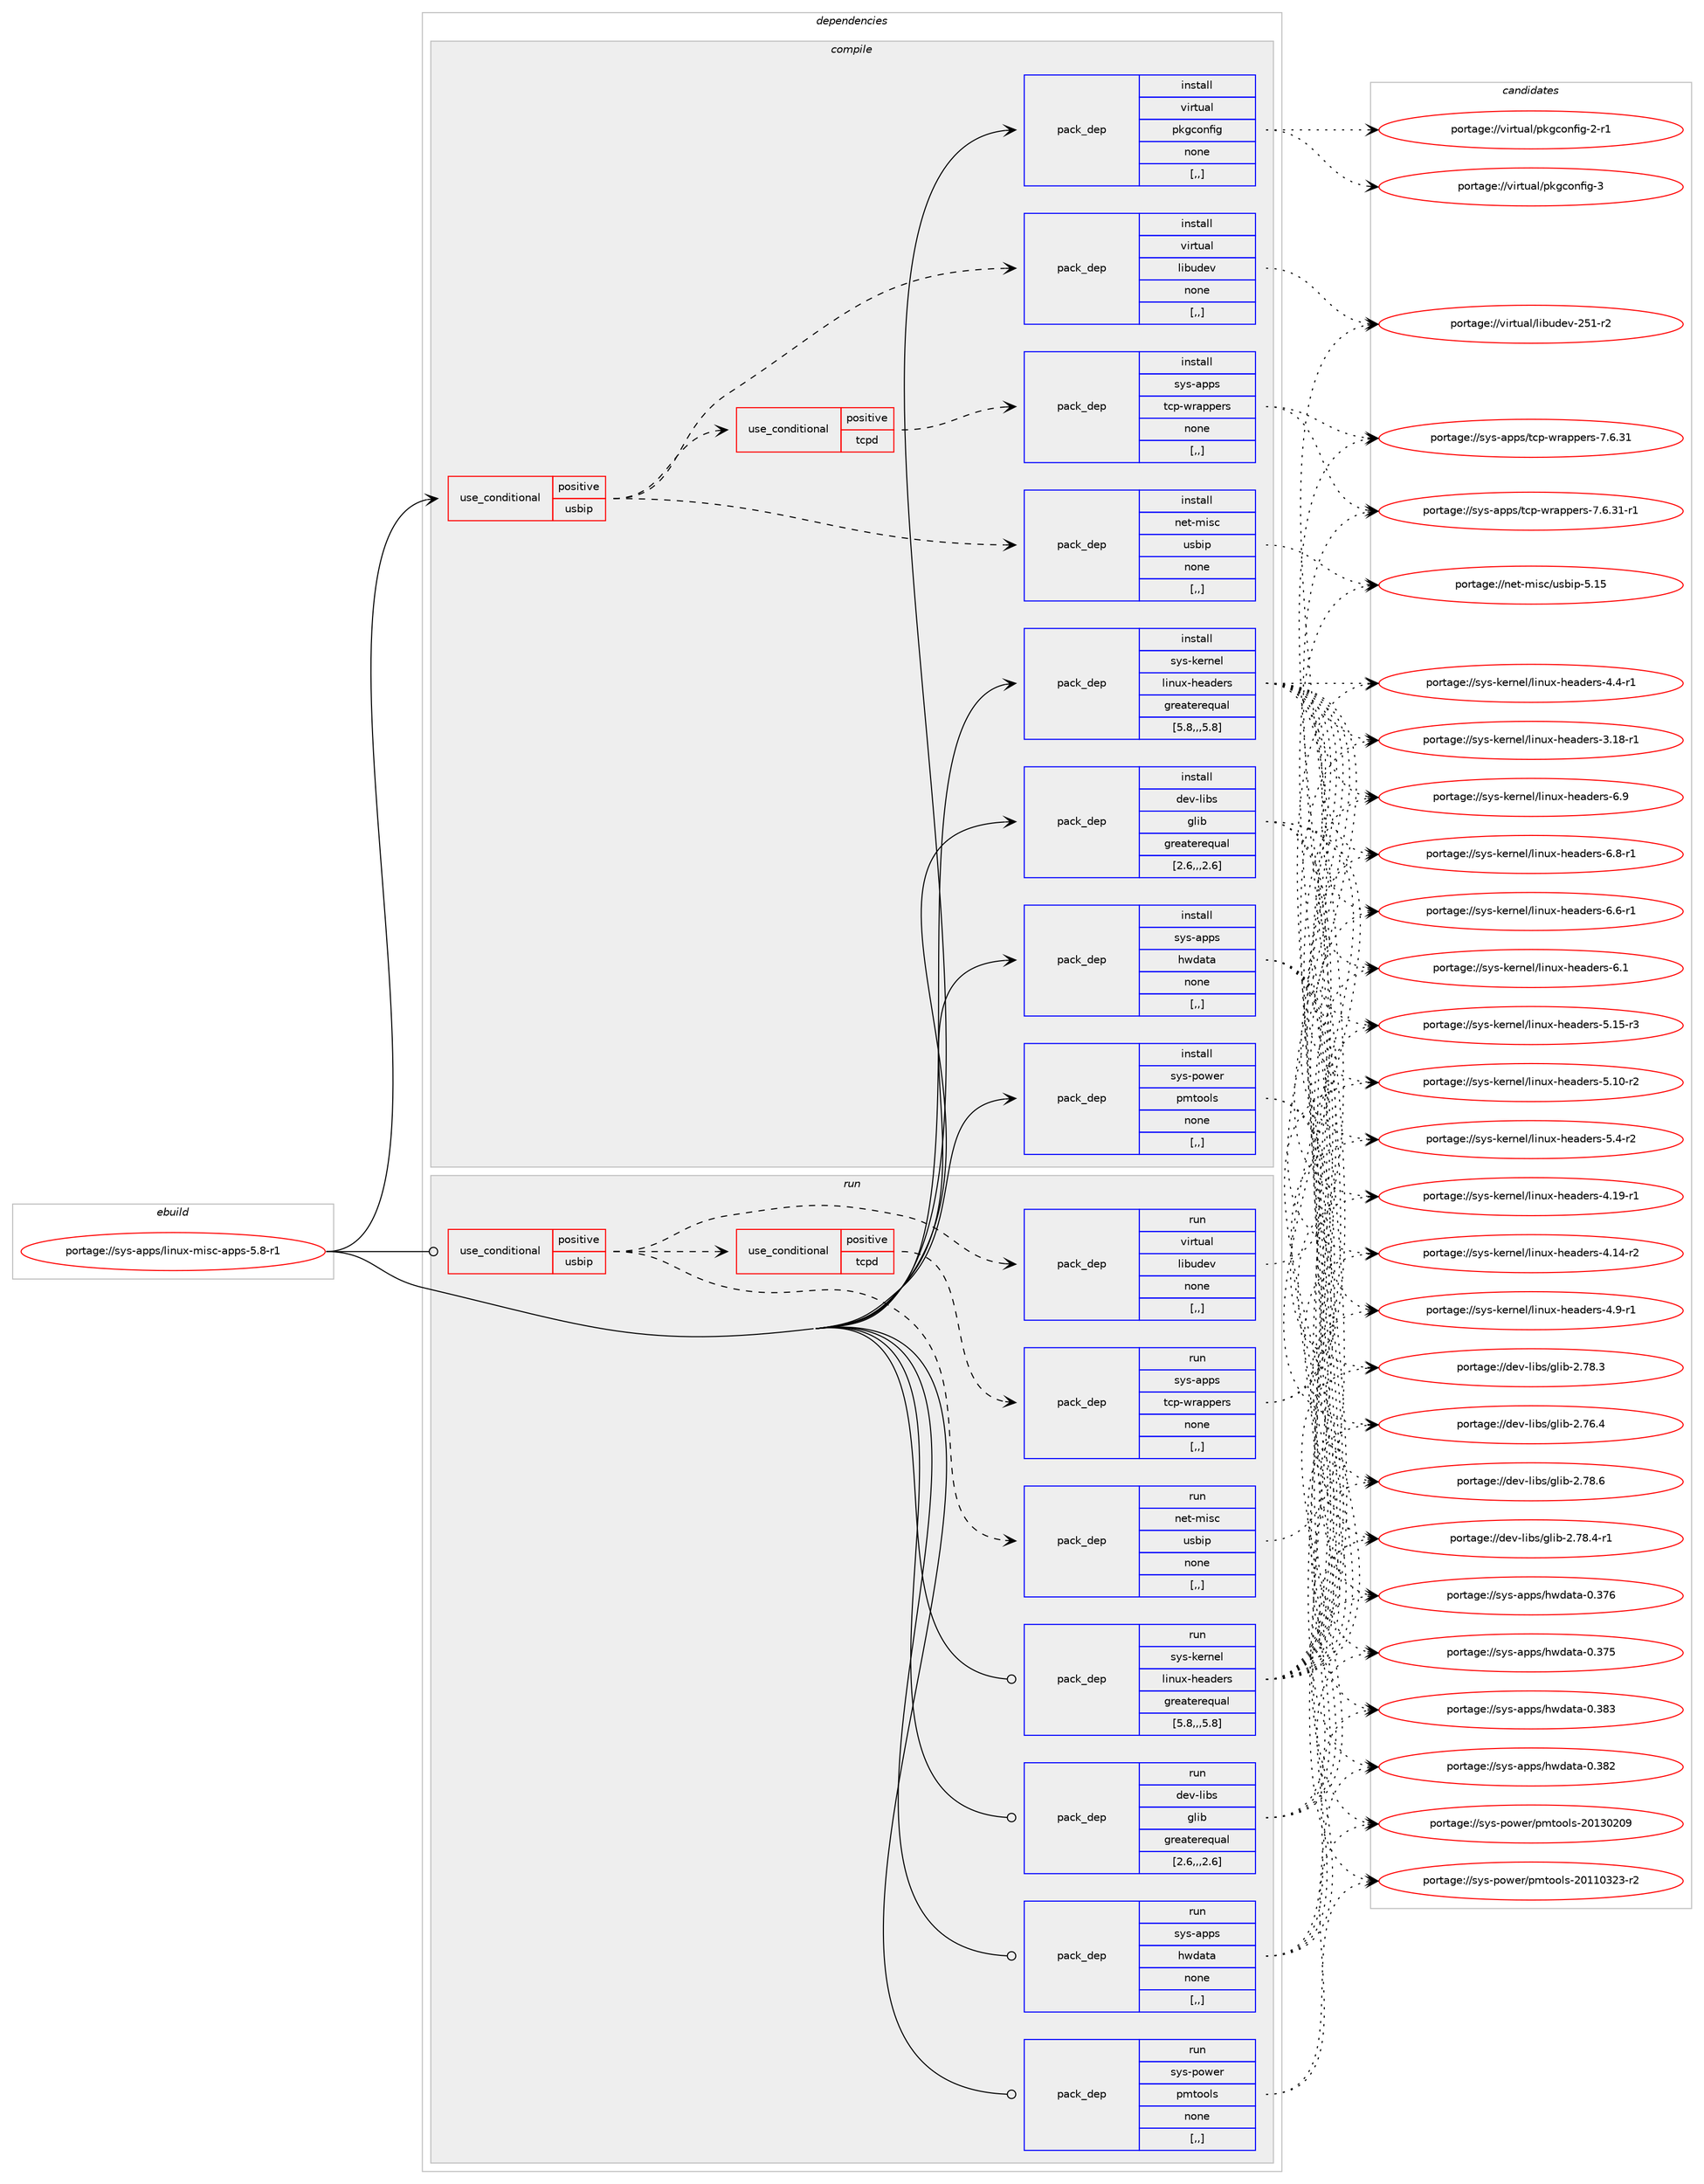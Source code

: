 digraph prolog {

# *************
# Graph options
# *************

newrank=true;
concentrate=true;
compound=true;
graph [rankdir=LR,fontname=Helvetica,fontsize=10,ranksep=1.5];#, ranksep=2.5, nodesep=0.2];
edge  [arrowhead=vee];
node  [fontname=Helvetica,fontsize=10];

# **********
# The ebuild
# **********

subgraph cluster_leftcol {
color=gray;
label=<<i>ebuild</i>>;
id [label="portage://sys-apps/linux-misc-apps-5.8-r1", color=red, width=4, href="../sys-apps/linux-misc-apps-5.8-r1.svg"];
}

# ****************
# The dependencies
# ****************

subgraph cluster_midcol {
color=gray;
label=<<i>dependencies</i>>;
subgraph cluster_compile {
fillcolor="#eeeeee";
style=filled;
label=<<i>compile</i>>;
subgraph cond111472 {
dependency421554 [label=<<TABLE BORDER="0" CELLBORDER="1" CELLSPACING="0" CELLPADDING="4"><TR><TD ROWSPAN="3" CELLPADDING="10">use_conditional</TD></TR><TR><TD>positive</TD></TR><TR><TD>usbip</TD></TR></TABLE>>, shape=none, color=red];
subgraph pack307160 {
dependency421555 [label=<<TABLE BORDER="0" CELLBORDER="1" CELLSPACING="0" CELLPADDING="4" WIDTH="220"><TR><TD ROWSPAN="6" CELLPADDING="30">pack_dep</TD></TR><TR><TD WIDTH="110">install</TD></TR><TR><TD>net-misc</TD></TR><TR><TD>usbip</TD></TR><TR><TD>none</TD></TR><TR><TD>[,,]</TD></TR></TABLE>>, shape=none, color=blue];
}
dependency421554:e -> dependency421555:w [weight=20,style="dashed",arrowhead="vee"];
subgraph cond111473 {
dependency421556 [label=<<TABLE BORDER="0" CELLBORDER="1" CELLSPACING="0" CELLPADDING="4"><TR><TD ROWSPAN="3" CELLPADDING="10">use_conditional</TD></TR><TR><TD>positive</TD></TR><TR><TD>tcpd</TD></TR></TABLE>>, shape=none, color=red];
subgraph pack307161 {
dependency421557 [label=<<TABLE BORDER="0" CELLBORDER="1" CELLSPACING="0" CELLPADDING="4" WIDTH="220"><TR><TD ROWSPAN="6" CELLPADDING="30">pack_dep</TD></TR><TR><TD WIDTH="110">install</TD></TR><TR><TD>sys-apps</TD></TR><TR><TD>tcp-wrappers</TD></TR><TR><TD>none</TD></TR><TR><TD>[,,]</TD></TR></TABLE>>, shape=none, color=blue];
}
dependency421556:e -> dependency421557:w [weight=20,style="dashed",arrowhead="vee"];
}
dependency421554:e -> dependency421556:w [weight=20,style="dashed",arrowhead="vee"];
subgraph pack307162 {
dependency421558 [label=<<TABLE BORDER="0" CELLBORDER="1" CELLSPACING="0" CELLPADDING="4" WIDTH="220"><TR><TD ROWSPAN="6" CELLPADDING="30">pack_dep</TD></TR><TR><TD WIDTH="110">install</TD></TR><TR><TD>virtual</TD></TR><TR><TD>libudev</TD></TR><TR><TD>none</TD></TR><TR><TD>[,,]</TD></TR></TABLE>>, shape=none, color=blue];
}
dependency421554:e -> dependency421558:w [weight=20,style="dashed",arrowhead="vee"];
}
id:e -> dependency421554:w [weight=20,style="solid",arrowhead="vee"];
subgraph pack307163 {
dependency421559 [label=<<TABLE BORDER="0" CELLBORDER="1" CELLSPACING="0" CELLPADDING="4" WIDTH="220"><TR><TD ROWSPAN="6" CELLPADDING="30">pack_dep</TD></TR><TR><TD WIDTH="110">install</TD></TR><TR><TD>dev-libs</TD></TR><TR><TD>glib</TD></TR><TR><TD>greaterequal</TD></TR><TR><TD>[2.6,,,2.6]</TD></TR></TABLE>>, shape=none, color=blue];
}
id:e -> dependency421559:w [weight=20,style="solid",arrowhead="vee"];
subgraph pack307164 {
dependency421560 [label=<<TABLE BORDER="0" CELLBORDER="1" CELLSPACING="0" CELLPADDING="4" WIDTH="220"><TR><TD ROWSPAN="6" CELLPADDING="30">pack_dep</TD></TR><TR><TD WIDTH="110">install</TD></TR><TR><TD>sys-apps</TD></TR><TR><TD>hwdata</TD></TR><TR><TD>none</TD></TR><TR><TD>[,,]</TD></TR></TABLE>>, shape=none, color=blue];
}
id:e -> dependency421560:w [weight=20,style="solid",arrowhead="vee"];
subgraph pack307165 {
dependency421561 [label=<<TABLE BORDER="0" CELLBORDER="1" CELLSPACING="0" CELLPADDING="4" WIDTH="220"><TR><TD ROWSPAN="6" CELLPADDING="30">pack_dep</TD></TR><TR><TD WIDTH="110">install</TD></TR><TR><TD>sys-kernel</TD></TR><TR><TD>linux-headers</TD></TR><TR><TD>greaterequal</TD></TR><TR><TD>[5.8,,,5.8]</TD></TR></TABLE>>, shape=none, color=blue];
}
id:e -> dependency421561:w [weight=20,style="solid",arrowhead="vee"];
subgraph pack307166 {
dependency421562 [label=<<TABLE BORDER="0" CELLBORDER="1" CELLSPACING="0" CELLPADDING="4" WIDTH="220"><TR><TD ROWSPAN="6" CELLPADDING="30">pack_dep</TD></TR><TR><TD WIDTH="110">install</TD></TR><TR><TD>virtual</TD></TR><TR><TD>pkgconfig</TD></TR><TR><TD>none</TD></TR><TR><TD>[,,]</TD></TR></TABLE>>, shape=none, color=blue];
}
id:e -> dependency421562:w [weight=20,style="solid",arrowhead="vee"];
subgraph pack307167 {
dependency421563 [label=<<TABLE BORDER="0" CELLBORDER="1" CELLSPACING="0" CELLPADDING="4" WIDTH="220"><TR><TD ROWSPAN="6" CELLPADDING="30">pack_dep</TD></TR><TR><TD WIDTH="110">install</TD></TR><TR><TD>sys-power</TD></TR><TR><TD>pmtools</TD></TR><TR><TD>none</TD></TR><TR><TD>[,,]</TD></TR></TABLE>>, shape=none, color=blue];
}
id:e -> dependency421563:w [weight=20,style="solid",arrowhead="vee"];
}
subgraph cluster_compileandrun {
fillcolor="#eeeeee";
style=filled;
label=<<i>compile and run</i>>;
}
subgraph cluster_run {
fillcolor="#eeeeee";
style=filled;
label=<<i>run</i>>;
subgraph cond111474 {
dependency421564 [label=<<TABLE BORDER="0" CELLBORDER="1" CELLSPACING="0" CELLPADDING="4"><TR><TD ROWSPAN="3" CELLPADDING="10">use_conditional</TD></TR><TR><TD>positive</TD></TR><TR><TD>usbip</TD></TR></TABLE>>, shape=none, color=red];
subgraph pack307168 {
dependency421565 [label=<<TABLE BORDER="0" CELLBORDER="1" CELLSPACING="0" CELLPADDING="4" WIDTH="220"><TR><TD ROWSPAN="6" CELLPADDING="30">pack_dep</TD></TR><TR><TD WIDTH="110">run</TD></TR><TR><TD>net-misc</TD></TR><TR><TD>usbip</TD></TR><TR><TD>none</TD></TR><TR><TD>[,,]</TD></TR></TABLE>>, shape=none, color=blue];
}
dependency421564:e -> dependency421565:w [weight=20,style="dashed",arrowhead="vee"];
subgraph cond111475 {
dependency421566 [label=<<TABLE BORDER="0" CELLBORDER="1" CELLSPACING="0" CELLPADDING="4"><TR><TD ROWSPAN="3" CELLPADDING="10">use_conditional</TD></TR><TR><TD>positive</TD></TR><TR><TD>tcpd</TD></TR></TABLE>>, shape=none, color=red];
subgraph pack307169 {
dependency421567 [label=<<TABLE BORDER="0" CELLBORDER="1" CELLSPACING="0" CELLPADDING="4" WIDTH="220"><TR><TD ROWSPAN="6" CELLPADDING="30">pack_dep</TD></TR><TR><TD WIDTH="110">run</TD></TR><TR><TD>sys-apps</TD></TR><TR><TD>tcp-wrappers</TD></TR><TR><TD>none</TD></TR><TR><TD>[,,]</TD></TR></TABLE>>, shape=none, color=blue];
}
dependency421566:e -> dependency421567:w [weight=20,style="dashed",arrowhead="vee"];
}
dependency421564:e -> dependency421566:w [weight=20,style="dashed",arrowhead="vee"];
subgraph pack307170 {
dependency421568 [label=<<TABLE BORDER="0" CELLBORDER="1" CELLSPACING="0" CELLPADDING="4" WIDTH="220"><TR><TD ROWSPAN="6" CELLPADDING="30">pack_dep</TD></TR><TR><TD WIDTH="110">run</TD></TR><TR><TD>virtual</TD></TR><TR><TD>libudev</TD></TR><TR><TD>none</TD></TR><TR><TD>[,,]</TD></TR></TABLE>>, shape=none, color=blue];
}
dependency421564:e -> dependency421568:w [weight=20,style="dashed",arrowhead="vee"];
}
id:e -> dependency421564:w [weight=20,style="solid",arrowhead="odot"];
subgraph pack307171 {
dependency421569 [label=<<TABLE BORDER="0" CELLBORDER="1" CELLSPACING="0" CELLPADDING="4" WIDTH="220"><TR><TD ROWSPAN="6" CELLPADDING="30">pack_dep</TD></TR><TR><TD WIDTH="110">run</TD></TR><TR><TD>dev-libs</TD></TR><TR><TD>glib</TD></TR><TR><TD>greaterequal</TD></TR><TR><TD>[2.6,,,2.6]</TD></TR></TABLE>>, shape=none, color=blue];
}
id:e -> dependency421569:w [weight=20,style="solid",arrowhead="odot"];
subgraph pack307172 {
dependency421570 [label=<<TABLE BORDER="0" CELLBORDER="1" CELLSPACING="0" CELLPADDING="4" WIDTH="220"><TR><TD ROWSPAN="6" CELLPADDING="30">pack_dep</TD></TR><TR><TD WIDTH="110">run</TD></TR><TR><TD>sys-apps</TD></TR><TR><TD>hwdata</TD></TR><TR><TD>none</TD></TR><TR><TD>[,,]</TD></TR></TABLE>>, shape=none, color=blue];
}
id:e -> dependency421570:w [weight=20,style="solid",arrowhead="odot"];
subgraph pack307173 {
dependency421571 [label=<<TABLE BORDER="0" CELLBORDER="1" CELLSPACING="0" CELLPADDING="4" WIDTH="220"><TR><TD ROWSPAN="6" CELLPADDING="30">pack_dep</TD></TR><TR><TD WIDTH="110">run</TD></TR><TR><TD>sys-kernel</TD></TR><TR><TD>linux-headers</TD></TR><TR><TD>greaterequal</TD></TR><TR><TD>[5.8,,,5.8]</TD></TR></TABLE>>, shape=none, color=blue];
}
id:e -> dependency421571:w [weight=20,style="solid",arrowhead="odot"];
subgraph pack307174 {
dependency421572 [label=<<TABLE BORDER="0" CELLBORDER="1" CELLSPACING="0" CELLPADDING="4" WIDTH="220"><TR><TD ROWSPAN="6" CELLPADDING="30">pack_dep</TD></TR><TR><TD WIDTH="110">run</TD></TR><TR><TD>sys-power</TD></TR><TR><TD>pmtools</TD></TR><TR><TD>none</TD></TR><TR><TD>[,,]</TD></TR></TABLE>>, shape=none, color=blue];
}
id:e -> dependency421572:w [weight=20,style="solid",arrowhead="odot"];
}
}

# **************
# The candidates
# **************

subgraph cluster_choices {
rank=same;
color=gray;
label=<<i>candidates</i>>;

subgraph choice307160 {
color=black;
nodesep=1;
choice110101116451091051159947117115981051124553464953 [label="portage://net-misc/usbip-5.15", color=red, width=4,href="../net-misc/usbip-5.15.svg"];
dependency421555:e -> choice110101116451091051159947117115981051124553464953:w [style=dotted,weight="100"];
}
subgraph choice307161 {
color=black;
nodesep=1;
choice115121115459711211211547116991124511911497112112101114115455546544651494511449 [label="portage://sys-apps/tcp-wrappers-7.6.31-r1", color=red, width=4,href="../sys-apps/tcp-wrappers-7.6.31-r1.svg"];
choice11512111545971121121154711699112451191149711211210111411545554654465149 [label="portage://sys-apps/tcp-wrappers-7.6.31", color=red, width=4,href="../sys-apps/tcp-wrappers-7.6.31.svg"];
dependency421557:e -> choice115121115459711211211547116991124511911497112112101114115455546544651494511449:w [style=dotted,weight="100"];
dependency421557:e -> choice11512111545971121121154711699112451191149711211210111411545554654465149:w [style=dotted,weight="100"];
}
subgraph choice307162 {
color=black;
nodesep=1;
choice118105114116117971084710810598117100101118455053494511450 [label="portage://virtual/libudev-251-r2", color=red, width=4,href="../virtual/libudev-251-r2.svg"];
dependency421558:e -> choice118105114116117971084710810598117100101118455053494511450:w [style=dotted,weight="100"];
}
subgraph choice307163 {
color=black;
nodesep=1;
choice1001011184510810598115471031081059845504655564654 [label="portage://dev-libs/glib-2.78.6", color=red, width=4,href="../dev-libs/glib-2.78.6.svg"];
choice10010111845108105981154710310810598455046555646524511449 [label="portage://dev-libs/glib-2.78.4-r1", color=red, width=4,href="../dev-libs/glib-2.78.4-r1.svg"];
choice1001011184510810598115471031081059845504655564651 [label="portage://dev-libs/glib-2.78.3", color=red, width=4,href="../dev-libs/glib-2.78.3.svg"];
choice1001011184510810598115471031081059845504655544652 [label="portage://dev-libs/glib-2.76.4", color=red, width=4,href="../dev-libs/glib-2.76.4.svg"];
dependency421559:e -> choice1001011184510810598115471031081059845504655564654:w [style=dotted,weight="100"];
dependency421559:e -> choice10010111845108105981154710310810598455046555646524511449:w [style=dotted,weight="100"];
dependency421559:e -> choice1001011184510810598115471031081059845504655564651:w [style=dotted,weight="100"];
dependency421559:e -> choice1001011184510810598115471031081059845504655544652:w [style=dotted,weight="100"];
}
subgraph choice307164 {
color=black;
nodesep=1;
choice1151211154597112112115471041191009711697454846515651 [label="portage://sys-apps/hwdata-0.383", color=red, width=4,href="../sys-apps/hwdata-0.383.svg"];
choice1151211154597112112115471041191009711697454846515650 [label="portage://sys-apps/hwdata-0.382", color=red, width=4,href="../sys-apps/hwdata-0.382.svg"];
choice1151211154597112112115471041191009711697454846515554 [label="portage://sys-apps/hwdata-0.376", color=red, width=4,href="../sys-apps/hwdata-0.376.svg"];
choice1151211154597112112115471041191009711697454846515553 [label="portage://sys-apps/hwdata-0.375", color=red, width=4,href="../sys-apps/hwdata-0.375.svg"];
dependency421560:e -> choice1151211154597112112115471041191009711697454846515651:w [style=dotted,weight="100"];
dependency421560:e -> choice1151211154597112112115471041191009711697454846515650:w [style=dotted,weight="100"];
dependency421560:e -> choice1151211154597112112115471041191009711697454846515554:w [style=dotted,weight="100"];
dependency421560:e -> choice1151211154597112112115471041191009711697454846515553:w [style=dotted,weight="100"];
}
subgraph choice307165 {
color=black;
nodesep=1;
choice1151211154510710111411010110847108105110117120451041019710010111411545544657 [label="portage://sys-kernel/linux-headers-6.9", color=red, width=4,href="../sys-kernel/linux-headers-6.9.svg"];
choice11512111545107101114110101108471081051101171204510410197100101114115455446564511449 [label="portage://sys-kernel/linux-headers-6.8-r1", color=red, width=4,href="../sys-kernel/linux-headers-6.8-r1.svg"];
choice11512111545107101114110101108471081051101171204510410197100101114115455446544511449 [label="portage://sys-kernel/linux-headers-6.6-r1", color=red, width=4,href="../sys-kernel/linux-headers-6.6-r1.svg"];
choice1151211154510710111411010110847108105110117120451041019710010111411545544649 [label="portage://sys-kernel/linux-headers-6.1", color=red, width=4,href="../sys-kernel/linux-headers-6.1.svg"];
choice1151211154510710111411010110847108105110117120451041019710010111411545534649534511451 [label="portage://sys-kernel/linux-headers-5.15-r3", color=red, width=4,href="../sys-kernel/linux-headers-5.15-r3.svg"];
choice1151211154510710111411010110847108105110117120451041019710010111411545534649484511450 [label="portage://sys-kernel/linux-headers-5.10-r2", color=red, width=4,href="../sys-kernel/linux-headers-5.10-r2.svg"];
choice11512111545107101114110101108471081051101171204510410197100101114115455346524511450 [label="portage://sys-kernel/linux-headers-5.4-r2", color=red, width=4,href="../sys-kernel/linux-headers-5.4-r2.svg"];
choice1151211154510710111411010110847108105110117120451041019710010111411545524649574511449 [label="portage://sys-kernel/linux-headers-4.19-r1", color=red, width=4,href="../sys-kernel/linux-headers-4.19-r1.svg"];
choice1151211154510710111411010110847108105110117120451041019710010111411545524649524511450 [label="portage://sys-kernel/linux-headers-4.14-r2", color=red, width=4,href="../sys-kernel/linux-headers-4.14-r2.svg"];
choice11512111545107101114110101108471081051101171204510410197100101114115455246574511449 [label="portage://sys-kernel/linux-headers-4.9-r1", color=red, width=4,href="../sys-kernel/linux-headers-4.9-r1.svg"];
choice11512111545107101114110101108471081051101171204510410197100101114115455246524511449 [label="portage://sys-kernel/linux-headers-4.4-r1", color=red, width=4,href="../sys-kernel/linux-headers-4.4-r1.svg"];
choice1151211154510710111411010110847108105110117120451041019710010111411545514649564511449 [label="portage://sys-kernel/linux-headers-3.18-r1", color=red, width=4,href="../sys-kernel/linux-headers-3.18-r1.svg"];
dependency421561:e -> choice1151211154510710111411010110847108105110117120451041019710010111411545544657:w [style=dotted,weight="100"];
dependency421561:e -> choice11512111545107101114110101108471081051101171204510410197100101114115455446564511449:w [style=dotted,weight="100"];
dependency421561:e -> choice11512111545107101114110101108471081051101171204510410197100101114115455446544511449:w [style=dotted,weight="100"];
dependency421561:e -> choice1151211154510710111411010110847108105110117120451041019710010111411545544649:w [style=dotted,weight="100"];
dependency421561:e -> choice1151211154510710111411010110847108105110117120451041019710010111411545534649534511451:w [style=dotted,weight="100"];
dependency421561:e -> choice1151211154510710111411010110847108105110117120451041019710010111411545534649484511450:w [style=dotted,weight="100"];
dependency421561:e -> choice11512111545107101114110101108471081051101171204510410197100101114115455346524511450:w [style=dotted,weight="100"];
dependency421561:e -> choice1151211154510710111411010110847108105110117120451041019710010111411545524649574511449:w [style=dotted,weight="100"];
dependency421561:e -> choice1151211154510710111411010110847108105110117120451041019710010111411545524649524511450:w [style=dotted,weight="100"];
dependency421561:e -> choice11512111545107101114110101108471081051101171204510410197100101114115455246574511449:w [style=dotted,weight="100"];
dependency421561:e -> choice11512111545107101114110101108471081051101171204510410197100101114115455246524511449:w [style=dotted,weight="100"];
dependency421561:e -> choice1151211154510710111411010110847108105110117120451041019710010111411545514649564511449:w [style=dotted,weight="100"];
}
subgraph choice307166 {
color=black;
nodesep=1;
choice1181051141161179710847112107103991111101021051034551 [label="portage://virtual/pkgconfig-3", color=red, width=4,href="../virtual/pkgconfig-3.svg"];
choice11810511411611797108471121071039911111010210510345504511449 [label="portage://virtual/pkgconfig-2-r1", color=red, width=4,href="../virtual/pkgconfig-2-r1.svg"];
dependency421562:e -> choice1181051141161179710847112107103991111101021051034551:w [style=dotted,weight="100"];
dependency421562:e -> choice11810511411611797108471121071039911111010210510345504511449:w [style=dotted,weight="100"];
}
subgraph choice307167 {
color=black;
nodesep=1;
choice1151211154511211111910111447112109116111111108115455048495148504857 [label="portage://sys-power/pmtools-20130209", color=red, width=4,href="../sys-power/pmtools-20130209.svg"];
choice11512111545112111119101114471121091161111111081154550484949485150514511450 [label="portage://sys-power/pmtools-20110323-r2", color=red, width=4,href="../sys-power/pmtools-20110323-r2.svg"];
dependency421563:e -> choice1151211154511211111910111447112109116111111108115455048495148504857:w [style=dotted,weight="100"];
dependency421563:e -> choice11512111545112111119101114471121091161111111081154550484949485150514511450:w [style=dotted,weight="100"];
}
subgraph choice307168 {
color=black;
nodesep=1;
choice110101116451091051159947117115981051124553464953 [label="portage://net-misc/usbip-5.15", color=red, width=4,href="../net-misc/usbip-5.15.svg"];
dependency421565:e -> choice110101116451091051159947117115981051124553464953:w [style=dotted,weight="100"];
}
subgraph choice307169 {
color=black;
nodesep=1;
choice115121115459711211211547116991124511911497112112101114115455546544651494511449 [label="portage://sys-apps/tcp-wrappers-7.6.31-r1", color=red, width=4,href="../sys-apps/tcp-wrappers-7.6.31-r1.svg"];
choice11512111545971121121154711699112451191149711211210111411545554654465149 [label="portage://sys-apps/tcp-wrappers-7.6.31", color=red, width=4,href="../sys-apps/tcp-wrappers-7.6.31.svg"];
dependency421567:e -> choice115121115459711211211547116991124511911497112112101114115455546544651494511449:w [style=dotted,weight="100"];
dependency421567:e -> choice11512111545971121121154711699112451191149711211210111411545554654465149:w [style=dotted,weight="100"];
}
subgraph choice307170 {
color=black;
nodesep=1;
choice118105114116117971084710810598117100101118455053494511450 [label="portage://virtual/libudev-251-r2", color=red, width=4,href="../virtual/libudev-251-r2.svg"];
dependency421568:e -> choice118105114116117971084710810598117100101118455053494511450:w [style=dotted,weight="100"];
}
subgraph choice307171 {
color=black;
nodesep=1;
choice1001011184510810598115471031081059845504655564654 [label="portage://dev-libs/glib-2.78.6", color=red, width=4,href="../dev-libs/glib-2.78.6.svg"];
choice10010111845108105981154710310810598455046555646524511449 [label="portage://dev-libs/glib-2.78.4-r1", color=red, width=4,href="../dev-libs/glib-2.78.4-r1.svg"];
choice1001011184510810598115471031081059845504655564651 [label="portage://dev-libs/glib-2.78.3", color=red, width=4,href="../dev-libs/glib-2.78.3.svg"];
choice1001011184510810598115471031081059845504655544652 [label="portage://dev-libs/glib-2.76.4", color=red, width=4,href="../dev-libs/glib-2.76.4.svg"];
dependency421569:e -> choice1001011184510810598115471031081059845504655564654:w [style=dotted,weight="100"];
dependency421569:e -> choice10010111845108105981154710310810598455046555646524511449:w [style=dotted,weight="100"];
dependency421569:e -> choice1001011184510810598115471031081059845504655564651:w [style=dotted,weight="100"];
dependency421569:e -> choice1001011184510810598115471031081059845504655544652:w [style=dotted,weight="100"];
}
subgraph choice307172 {
color=black;
nodesep=1;
choice1151211154597112112115471041191009711697454846515651 [label="portage://sys-apps/hwdata-0.383", color=red, width=4,href="../sys-apps/hwdata-0.383.svg"];
choice1151211154597112112115471041191009711697454846515650 [label="portage://sys-apps/hwdata-0.382", color=red, width=4,href="../sys-apps/hwdata-0.382.svg"];
choice1151211154597112112115471041191009711697454846515554 [label="portage://sys-apps/hwdata-0.376", color=red, width=4,href="../sys-apps/hwdata-0.376.svg"];
choice1151211154597112112115471041191009711697454846515553 [label="portage://sys-apps/hwdata-0.375", color=red, width=4,href="../sys-apps/hwdata-0.375.svg"];
dependency421570:e -> choice1151211154597112112115471041191009711697454846515651:w [style=dotted,weight="100"];
dependency421570:e -> choice1151211154597112112115471041191009711697454846515650:w [style=dotted,weight="100"];
dependency421570:e -> choice1151211154597112112115471041191009711697454846515554:w [style=dotted,weight="100"];
dependency421570:e -> choice1151211154597112112115471041191009711697454846515553:w [style=dotted,weight="100"];
}
subgraph choice307173 {
color=black;
nodesep=1;
choice1151211154510710111411010110847108105110117120451041019710010111411545544657 [label="portage://sys-kernel/linux-headers-6.9", color=red, width=4,href="../sys-kernel/linux-headers-6.9.svg"];
choice11512111545107101114110101108471081051101171204510410197100101114115455446564511449 [label="portage://sys-kernel/linux-headers-6.8-r1", color=red, width=4,href="../sys-kernel/linux-headers-6.8-r1.svg"];
choice11512111545107101114110101108471081051101171204510410197100101114115455446544511449 [label="portage://sys-kernel/linux-headers-6.6-r1", color=red, width=4,href="../sys-kernel/linux-headers-6.6-r1.svg"];
choice1151211154510710111411010110847108105110117120451041019710010111411545544649 [label="portage://sys-kernel/linux-headers-6.1", color=red, width=4,href="../sys-kernel/linux-headers-6.1.svg"];
choice1151211154510710111411010110847108105110117120451041019710010111411545534649534511451 [label="portage://sys-kernel/linux-headers-5.15-r3", color=red, width=4,href="../sys-kernel/linux-headers-5.15-r3.svg"];
choice1151211154510710111411010110847108105110117120451041019710010111411545534649484511450 [label="portage://sys-kernel/linux-headers-5.10-r2", color=red, width=4,href="../sys-kernel/linux-headers-5.10-r2.svg"];
choice11512111545107101114110101108471081051101171204510410197100101114115455346524511450 [label="portage://sys-kernel/linux-headers-5.4-r2", color=red, width=4,href="../sys-kernel/linux-headers-5.4-r2.svg"];
choice1151211154510710111411010110847108105110117120451041019710010111411545524649574511449 [label="portage://sys-kernel/linux-headers-4.19-r1", color=red, width=4,href="../sys-kernel/linux-headers-4.19-r1.svg"];
choice1151211154510710111411010110847108105110117120451041019710010111411545524649524511450 [label="portage://sys-kernel/linux-headers-4.14-r2", color=red, width=4,href="../sys-kernel/linux-headers-4.14-r2.svg"];
choice11512111545107101114110101108471081051101171204510410197100101114115455246574511449 [label="portage://sys-kernel/linux-headers-4.9-r1", color=red, width=4,href="../sys-kernel/linux-headers-4.9-r1.svg"];
choice11512111545107101114110101108471081051101171204510410197100101114115455246524511449 [label="portage://sys-kernel/linux-headers-4.4-r1", color=red, width=4,href="../sys-kernel/linux-headers-4.4-r1.svg"];
choice1151211154510710111411010110847108105110117120451041019710010111411545514649564511449 [label="portage://sys-kernel/linux-headers-3.18-r1", color=red, width=4,href="../sys-kernel/linux-headers-3.18-r1.svg"];
dependency421571:e -> choice1151211154510710111411010110847108105110117120451041019710010111411545544657:w [style=dotted,weight="100"];
dependency421571:e -> choice11512111545107101114110101108471081051101171204510410197100101114115455446564511449:w [style=dotted,weight="100"];
dependency421571:e -> choice11512111545107101114110101108471081051101171204510410197100101114115455446544511449:w [style=dotted,weight="100"];
dependency421571:e -> choice1151211154510710111411010110847108105110117120451041019710010111411545544649:w [style=dotted,weight="100"];
dependency421571:e -> choice1151211154510710111411010110847108105110117120451041019710010111411545534649534511451:w [style=dotted,weight="100"];
dependency421571:e -> choice1151211154510710111411010110847108105110117120451041019710010111411545534649484511450:w [style=dotted,weight="100"];
dependency421571:e -> choice11512111545107101114110101108471081051101171204510410197100101114115455346524511450:w [style=dotted,weight="100"];
dependency421571:e -> choice1151211154510710111411010110847108105110117120451041019710010111411545524649574511449:w [style=dotted,weight="100"];
dependency421571:e -> choice1151211154510710111411010110847108105110117120451041019710010111411545524649524511450:w [style=dotted,weight="100"];
dependency421571:e -> choice11512111545107101114110101108471081051101171204510410197100101114115455246574511449:w [style=dotted,weight="100"];
dependency421571:e -> choice11512111545107101114110101108471081051101171204510410197100101114115455246524511449:w [style=dotted,weight="100"];
dependency421571:e -> choice1151211154510710111411010110847108105110117120451041019710010111411545514649564511449:w [style=dotted,weight="100"];
}
subgraph choice307174 {
color=black;
nodesep=1;
choice1151211154511211111910111447112109116111111108115455048495148504857 [label="portage://sys-power/pmtools-20130209", color=red, width=4,href="../sys-power/pmtools-20130209.svg"];
choice11512111545112111119101114471121091161111111081154550484949485150514511450 [label="portage://sys-power/pmtools-20110323-r2", color=red, width=4,href="../sys-power/pmtools-20110323-r2.svg"];
dependency421572:e -> choice1151211154511211111910111447112109116111111108115455048495148504857:w [style=dotted,weight="100"];
dependency421572:e -> choice11512111545112111119101114471121091161111111081154550484949485150514511450:w [style=dotted,weight="100"];
}
}

}
